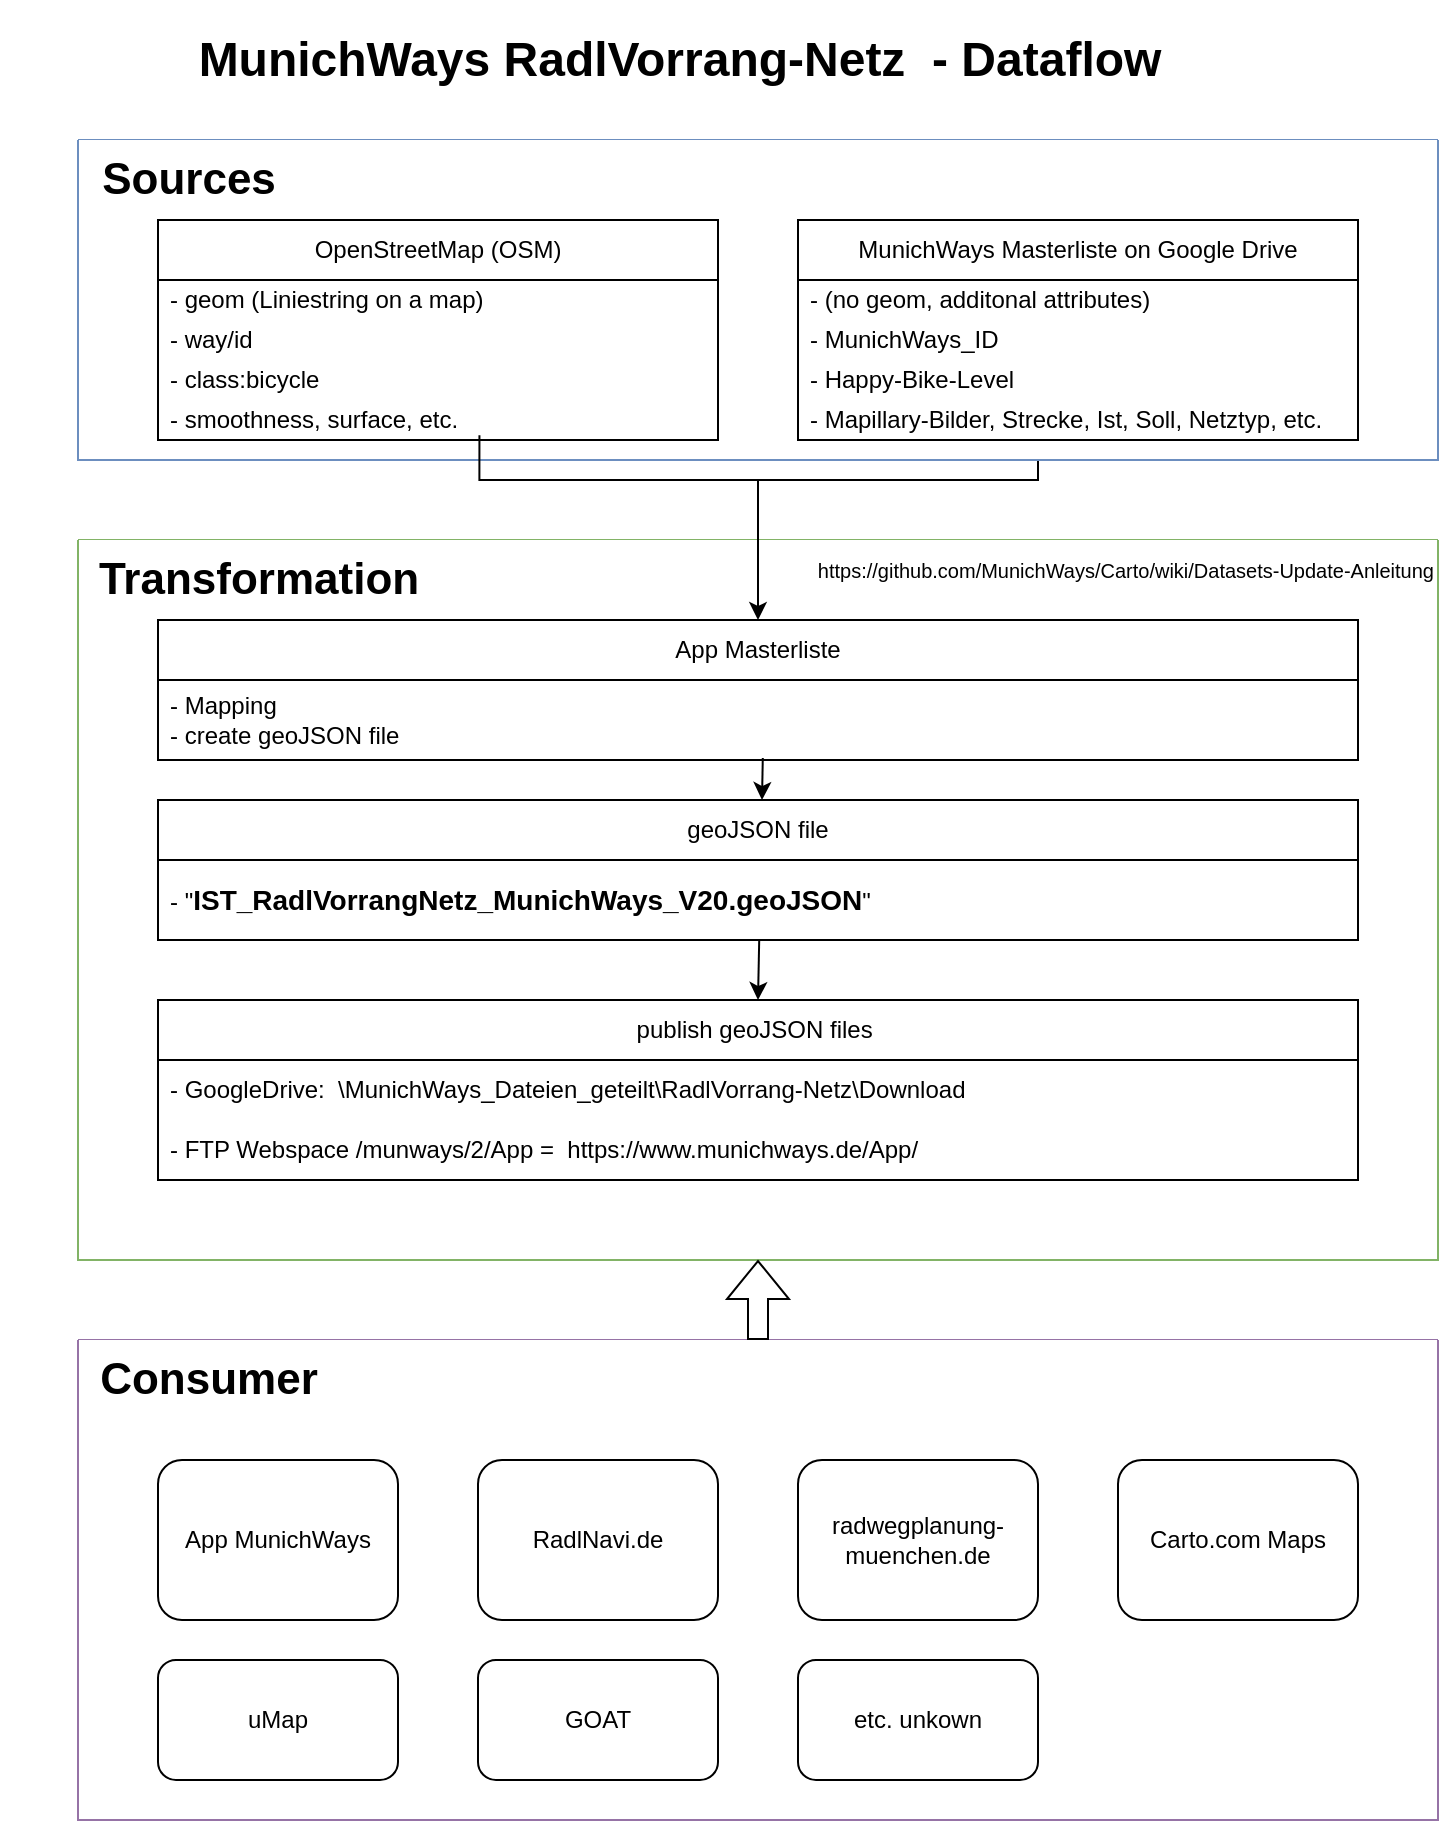<mxfile version="22.1.18" type="github">
  <diagram name="Seite-1" id="1gigDWmgY16nIXidn-Pi">
    <mxGraphModel dx="916" dy="494" grid="1" gridSize="10" guides="1" tooltips="1" connect="1" arrows="1" fold="1" page="1" pageScale="1" pageWidth="827" pageHeight="1169" math="0" shadow="0">
      <root>
        <mxCell id="0" />
        <mxCell id="1" parent="0" />
        <mxCell id="Gjcdm5e2cdCdozhZfkkM-72" value="" style="edgeStyle=orthogonalEdgeStyle;rounded=0;orthogonalLoop=1;jettySize=auto;html=1;entryX=0.5;entryY=0;entryDx=0;entryDy=0;" parent="1" source="Gjcdm5e2cdCdozhZfkkM-10" target="Gjcdm5e2cdCdozhZfkkM-66" edge="1">
          <mxGeometry relative="1" as="geometry">
            <Array as="points">
              <mxPoint x="559" y="250" />
              <mxPoint x="419" y="250" />
            </Array>
          </mxGeometry>
        </mxCell>
        <mxCell id="Gjcdm5e2cdCdozhZfkkM-23" value="" style="swimlane;startSize=0;fillColor=#dae8fc;strokeColor=#6c8ebf;fillStyle=auto;gradientColor=none;swimlaneFillColor=default;" parent="1" vertex="1">
          <mxGeometry x="79" y="80" width="680" height="160" as="geometry" />
        </mxCell>
        <mxCell id="Gjcdm5e2cdCdozhZfkkM-24" value="&lt;b&gt;&lt;font style=&quot;font-size: 22px;&quot;&gt;Sources&lt;/font&gt;&lt;/b&gt;" style="text;html=1;align=center;verticalAlign=middle;resizable=0;points=[];autosize=1;strokeColor=none;fillColor=none;" parent="Gjcdm5e2cdCdozhZfkkM-23" vertex="1">
          <mxGeometry width="110" height="40" as="geometry" />
        </mxCell>
        <mxCell id="Gjcdm5e2cdCdozhZfkkM-4" value="OpenStreetMap (OSM)" style="swimlane;fontStyle=0;childLayout=stackLayout;horizontal=1;startSize=30;horizontalStack=0;resizeParent=1;resizeParentMax=0;resizeLast=0;collapsible=1;marginBottom=0;whiteSpace=wrap;html=1;" parent="Gjcdm5e2cdCdozhZfkkM-23" vertex="1">
          <mxGeometry x="40" y="40" width="280" height="110" as="geometry" />
        </mxCell>
        <mxCell id="Gjcdm5e2cdCdozhZfkkM-5" value="- geom (Liniestring on a map)" style="text;strokeColor=none;fillColor=none;align=left;verticalAlign=middle;spacingLeft=4;spacingRight=4;overflow=hidden;points=[[0,0.5],[1,0.5]];portConstraint=eastwest;rotatable=0;whiteSpace=wrap;html=1;" parent="Gjcdm5e2cdCdozhZfkkM-4" vertex="1">
          <mxGeometry y="30" width="280" height="20" as="geometry" />
        </mxCell>
        <mxCell id="Gjcdm5e2cdCdozhZfkkM-6" value="- way/id" style="text;strokeColor=none;fillColor=none;align=left;verticalAlign=middle;spacingLeft=4;spacingRight=4;overflow=hidden;points=[[0,0.5],[1,0.5]];portConstraint=eastwest;rotatable=0;whiteSpace=wrap;html=1;" parent="Gjcdm5e2cdCdozhZfkkM-4" vertex="1">
          <mxGeometry y="50" width="280" height="20" as="geometry" />
        </mxCell>
        <mxCell id="Gjcdm5e2cdCdozhZfkkM-9" value="- class:bicycle" style="text;strokeColor=none;fillColor=none;align=left;verticalAlign=middle;spacingLeft=4;spacingRight=4;overflow=hidden;points=[[0,0.5],[1,0.5]];portConstraint=eastwest;rotatable=0;whiteSpace=wrap;html=1;" parent="Gjcdm5e2cdCdozhZfkkM-4" vertex="1">
          <mxGeometry y="70" width="280" height="20" as="geometry" />
        </mxCell>
        <mxCell id="Gjcdm5e2cdCdozhZfkkM-7" value="- smoothness, surface, etc." style="text;strokeColor=none;fillColor=none;align=left;verticalAlign=middle;spacingLeft=4;spacingRight=4;overflow=hidden;points=[[0,0.5],[1,0.5]];portConstraint=eastwest;rotatable=0;whiteSpace=wrap;html=1;" parent="Gjcdm5e2cdCdozhZfkkM-4" vertex="1">
          <mxGeometry y="90" width="280" height="20" as="geometry" />
        </mxCell>
        <mxCell id="Gjcdm5e2cdCdozhZfkkM-10" value="MunichWays Masterliste on Google Drive" style="swimlane;fontStyle=0;childLayout=stackLayout;horizontal=1;startSize=30;horizontalStack=0;resizeParent=1;resizeParentMax=0;resizeLast=0;collapsible=1;marginBottom=0;whiteSpace=wrap;html=1;" parent="Gjcdm5e2cdCdozhZfkkM-23" vertex="1">
          <mxGeometry x="360" y="40" width="280" height="110" as="geometry" />
        </mxCell>
        <mxCell id="Gjcdm5e2cdCdozhZfkkM-12" value="- (no geom, additonal attributes)" style="text;strokeColor=none;fillColor=none;align=left;verticalAlign=middle;spacingLeft=4;spacingRight=4;overflow=hidden;points=[[0,0.5],[1,0.5]];portConstraint=eastwest;rotatable=0;whiteSpace=wrap;html=1;" parent="Gjcdm5e2cdCdozhZfkkM-10" vertex="1">
          <mxGeometry y="30" width="280" height="20" as="geometry" />
        </mxCell>
        <mxCell id="Gjcdm5e2cdCdozhZfkkM-13" value="- MunichWays_ID" style="text;strokeColor=none;fillColor=none;align=left;verticalAlign=middle;spacingLeft=4;spacingRight=4;overflow=hidden;points=[[0,0.5],[1,0.5]];portConstraint=eastwest;rotatable=0;whiteSpace=wrap;html=1;" parent="Gjcdm5e2cdCdozhZfkkM-10" vertex="1">
          <mxGeometry y="50" width="280" height="20" as="geometry" />
        </mxCell>
        <mxCell id="Gjcdm5e2cdCdozhZfkkM-14" value="- Happy-Bike-Level" style="text;strokeColor=none;fillColor=none;align=left;verticalAlign=middle;spacingLeft=4;spacingRight=4;overflow=hidden;points=[[0,0.5],[1,0.5]];portConstraint=eastwest;rotatable=0;whiteSpace=wrap;html=1;" parent="Gjcdm5e2cdCdozhZfkkM-10" vertex="1">
          <mxGeometry y="70" width="280" height="20" as="geometry" />
        </mxCell>
        <mxCell id="Gjcdm5e2cdCdozhZfkkM-15" value="- Mapillary-Bilder, Strecke, Ist, Soll, Netztyp, etc." style="text;strokeColor=none;fillColor=none;align=left;verticalAlign=middle;spacingLeft=4;spacingRight=4;overflow=hidden;points=[[0,0.5],[1,0.5]];portConstraint=eastwest;rotatable=0;whiteSpace=wrap;html=1;" parent="Gjcdm5e2cdCdozhZfkkM-10" vertex="1">
          <mxGeometry y="90" width="280" height="20" as="geometry" />
        </mxCell>
        <mxCell id="Gjcdm5e2cdCdozhZfkkM-38" value="" style="swimlane;startSize=0;fillColor=#e1d5e7;strokeColor=#9673a6;swimlaneFillColor=default;" parent="1" vertex="1">
          <mxGeometry x="79" y="680" width="680" height="240" as="geometry" />
        </mxCell>
        <mxCell id="Gjcdm5e2cdCdozhZfkkM-39" value="&lt;font style=&quot;font-size: 22px;&quot;&gt;&lt;b&gt;Consumer&lt;/b&gt;&lt;/font&gt;" style="text;html=1;align=center;verticalAlign=middle;resizable=0;points=[];autosize=1;strokeColor=none;fillColor=none;" parent="Gjcdm5e2cdCdozhZfkkM-38" vertex="1">
          <mxGeometry width="130" height="40" as="geometry" />
        </mxCell>
        <mxCell id="Gjcdm5e2cdCdozhZfkkM-44" value="App MunichWays" style="rounded=1;whiteSpace=wrap;html=1;" parent="Gjcdm5e2cdCdozhZfkkM-38" vertex="1">
          <mxGeometry x="40" y="60" width="120" height="80" as="geometry" />
        </mxCell>
        <mxCell id="Gjcdm5e2cdCdozhZfkkM-45" value="RadlNavi.de" style="rounded=1;whiteSpace=wrap;html=1;" parent="Gjcdm5e2cdCdozhZfkkM-38" vertex="1">
          <mxGeometry x="200" y="60" width="120" height="80" as="geometry" />
        </mxCell>
        <mxCell id="Gjcdm5e2cdCdozhZfkkM-46" value="Carto.com Maps" style="rounded=1;whiteSpace=wrap;html=1;" parent="Gjcdm5e2cdCdozhZfkkM-38" vertex="1">
          <mxGeometry x="520" y="60" width="120" height="80" as="geometry" />
        </mxCell>
        <mxCell id="Gjcdm5e2cdCdozhZfkkM-47" value="radwegplanung-muenchen.de" style="rounded=1;whiteSpace=wrap;html=1;" parent="Gjcdm5e2cdCdozhZfkkM-38" vertex="1">
          <mxGeometry x="360" y="60" width="120" height="80" as="geometry" />
        </mxCell>
        <mxCell id="Gjcdm5e2cdCdozhZfkkM-87" value="uMap" style="rounded=1;whiteSpace=wrap;html=1;" parent="Gjcdm5e2cdCdozhZfkkM-38" vertex="1">
          <mxGeometry x="40" y="160" width="120" height="60" as="geometry" />
        </mxCell>
        <mxCell id="Gjcdm5e2cdCdozhZfkkM-88" value="etc. unkown" style="rounded=1;whiteSpace=wrap;html=1;" parent="Gjcdm5e2cdCdozhZfkkM-38" vertex="1">
          <mxGeometry x="360" y="160" width="120" height="60" as="geometry" />
        </mxCell>
        <mxCell id="Gjcdm5e2cdCdozhZfkkM-89" value="GOAT" style="rounded=1;whiteSpace=wrap;html=1;" parent="Gjcdm5e2cdCdozhZfkkM-38" vertex="1">
          <mxGeometry x="200" y="160" width="120" height="60" as="geometry" />
        </mxCell>
        <mxCell id="Gjcdm5e2cdCdozhZfkkM-48" value="" style="swimlane;startSize=0;fillColor=#d5e8d4;strokeColor=#82b366;swimlaneFillColor=default;" parent="1" vertex="1">
          <mxGeometry x="79" y="280" width="680" height="360" as="geometry" />
        </mxCell>
        <mxCell id="Gjcdm5e2cdCdozhZfkkM-50" value="&lt;b&gt;&lt;font style=&quot;font-size: 22px;&quot;&gt;Transformation&lt;/font&gt;&lt;/b&gt;" style="text;html=1;align=center;verticalAlign=middle;resizable=0;points=[];autosize=1;strokeColor=none;fillColor=none;" parent="Gjcdm5e2cdCdozhZfkkM-48" vertex="1">
          <mxGeometry width="180" height="40" as="geometry" />
        </mxCell>
        <mxCell id="Gjcdm5e2cdCdozhZfkkM-51" value="geoJSON file" style="swimlane;fontStyle=0;childLayout=stackLayout;horizontal=1;startSize=30;horizontalStack=0;resizeParent=1;resizeParentMax=0;resizeLast=0;collapsible=1;marginBottom=0;whiteSpace=wrap;html=1;" parent="Gjcdm5e2cdCdozhZfkkM-48" vertex="1">
          <mxGeometry x="40" y="130" width="600" height="70" as="geometry" />
        </mxCell>
        <mxCell id="Gjcdm5e2cdCdozhZfkkM-52" value="- &quot;&lt;b&gt;&lt;font style=&quot;font-size: 14px;&quot;&gt;IST_RadlVorrangNetz_MunichWays_V20.geoJSON&lt;/font&gt;&lt;/b&gt;&quot;" style="text;strokeColor=none;fillColor=none;align=left;verticalAlign=middle;spacingLeft=4;spacingRight=4;overflow=hidden;points=[[0,0.5],[1,0.5]];portConstraint=eastwest;rotatable=0;whiteSpace=wrap;html=1;" parent="Gjcdm5e2cdCdozhZfkkM-51" vertex="1">
          <mxGeometry y="30" width="600" height="40" as="geometry" />
        </mxCell>
        <mxCell id="Gjcdm5e2cdCdozhZfkkM-66" value="App Masterliste" style="swimlane;fontStyle=0;childLayout=stackLayout;horizontal=1;startSize=30;horizontalStack=0;resizeParent=1;resizeParentMax=0;resizeLast=0;collapsible=1;marginBottom=0;whiteSpace=wrap;html=1;" parent="Gjcdm5e2cdCdozhZfkkM-48" vertex="1">
          <mxGeometry x="40" y="40" width="600" height="70" as="geometry" />
        </mxCell>
        <mxCell id="Gjcdm5e2cdCdozhZfkkM-67" value="- Mapping&lt;br&gt;- create geoJSON file" style="text;strokeColor=none;fillColor=none;align=left;verticalAlign=middle;spacingLeft=4;spacingRight=4;overflow=hidden;points=[[0,0.5],[1,0.5]];portConstraint=eastwest;rotatable=0;whiteSpace=wrap;html=1;" parent="Gjcdm5e2cdCdozhZfkkM-66" vertex="1">
          <mxGeometry y="30" width="600" height="40" as="geometry" />
        </mxCell>
        <mxCell id="Gjcdm5e2cdCdozhZfkkM-75" value="publish geoJSON files&amp;nbsp;" style="swimlane;fontStyle=0;childLayout=stackLayout;horizontal=1;startSize=30;horizontalStack=0;resizeParent=1;resizeParentMax=0;resizeLast=0;collapsible=1;marginBottom=0;whiteSpace=wrap;html=1;" parent="Gjcdm5e2cdCdozhZfkkM-48" vertex="1">
          <mxGeometry x="40" y="230" width="600" height="90" as="geometry" />
        </mxCell>
        <mxCell id="Gjcdm5e2cdCdozhZfkkM-76" value="- GoogleDrive:&amp;nbsp; \MunichWays_Dateien_geteilt\RadlVorrang-Netz\Download&amp;nbsp;" style="text;strokeColor=none;fillColor=none;align=left;verticalAlign=middle;spacingLeft=4;spacingRight=4;overflow=hidden;points=[[0,0.5],[1,0.5]];portConstraint=eastwest;rotatable=0;whiteSpace=wrap;html=1;" parent="Gjcdm5e2cdCdozhZfkkM-75" vertex="1">
          <mxGeometry y="30" width="600" height="30" as="geometry" />
        </mxCell>
        <mxCell id="Gjcdm5e2cdCdozhZfkkM-77" value="- FTP Webspace /munways/2/App =&amp;nbsp; https://www.munichways.de/App/&amp;nbsp;" style="text;strokeColor=none;fillColor=none;align=left;verticalAlign=middle;spacingLeft=4;spacingRight=4;overflow=hidden;points=[[0,0.5],[1,0.5]];portConstraint=eastwest;rotatable=0;whiteSpace=wrap;html=1;" parent="Gjcdm5e2cdCdozhZfkkM-75" vertex="1">
          <mxGeometry y="60" width="600" height="30" as="geometry" />
        </mxCell>
        <mxCell id="P5JjprqfyT6lThhLO7mP-68" value="" style="endArrow=classic;html=1;rounded=0;exitX=0.504;exitY=0.975;exitDx=0;exitDy=0;exitPerimeter=0;" edge="1" parent="Gjcdm5e2cdCdozhZfkkM-48" source="Gjcdm5e2cdCdozhZfkkM-67">
          <mxGeometry width="50" height="50" relative="1" as="geometry">
            <mxPoint x="325" y="220" as="sourcePoint" />
            <mxPoint x="342" y="130" as="targetPoint" />
          </mxGeometry>
        </mxCell>
        <mxCell id="P5JjprqfyT6lThhLO7mP-70" value="" style="endArrow=classic;html=1;rounded=0;exitX=0.501;exitY=1.006;exitDx=0;exitDy=0;exitPerimeter=0;entryX=0.5;entryY=0;entryDx=0;entryDy=0;" edge="1" parent="Gjcdm5e2cdCdozhZfkkM-48" source="Gjcdm5e2cdCdozhZfkkM-52" target="Gjcdm5e2cdCdozhZfkkM-75">
          <mxGeometry width="50" height="50" relative="1" as="geometry">
            <mxPoint x="390" y="310" as="sourcePoint" />
            <mxPoint x="440" y="260" as="targetPoint" />
          </mxGeometry>
        </mxCell>
        <mxCell id="P5JjprqfyT6lThhLO7mP-72" value="&lt;font style=&quot;font-size: 10px;&quot;&gt;https://github.com/MunichWays/Carto/wiki/Datasets-Update-Anleitung&lt;/font&gt;" style="text;html=1;strokeColor=none;fillColor=none;align=right;verticalAlign=middle;whiteSpace=wrap;rounded=0;" vertex="1" parent="Gjcdm5e2cdCdozhZfkkM-48">
          <mxGeometry x="270" width="410" height="30" as="geometry" />
        </mxCell>
        <mxCell id="Gjcdm5e2cdCdozhZfkkM-49" style="edgeStyle=orthogonalEdgeStyle;rounded=0;orthogonalLoop=1;jettySize=auto;html=1;exitX=0.5;exitY=1;exitDx=0;exitDy=0;" parent="1" source="Gjcdm5e2cdCdozhZfkkM-23" target="Gjcdm5e2cdCdozhZfkkM-23" edge="1">
          <mxGeometry relative="1" as="geometry" />
        </mxCell>
        <mxCell id="Gjcdm5e2cdCdozhZfkkM-57" value="" style="edgeStyle=orthogonalEdgeStyle;rounded=0;orthogonalLoop=1;jettySize=auto;html=1;exitX=0.574;exitY=0.884;exitDx=0;exitDy=0;exitPerimeter=0;entryX=0.5;entryY=0;entryDx=0;entryDy=0;" parent="1" source="Gjcdm5e2cdCdozhZfkkM-7" target="Gjcdm5e2cdCdozhZfkkM-66" edge="1">
          <mxGeometry relative="1" as="geometry">
            <Array as="points">
              <mxPoint x="280" y="250" />
              <mxPoint x="419" y="250" />
            </Array>
            <mxPoint x="399" y="310" as="targetPoint" />
          </mxGeometry>
        </mxCell>
        <mxCell id="P5JjprqfyT6lThhLO7mP-66" value="&lt;h1&gt;MunichWays RadlVorrang-Netz&amp;nbsp; - Dataflow&lt;/h1&gt;" style="text;html=1;strokeColor=none;fillColor=none;spacing=5;spacingTop=-20;whiteSpace=wrap;overflow=hidden;rounded=0;align=center;" vertex="1" parent="1">
          <mxGeometry x="40" y="20" width="680" height="50" as="geometry" />
        </mxCell>
        <mxCell id="P5JjprqfyT6lThhLO7mP-71" value="" style="shape=flexArrow;endArrow=classic;html=1;rounded=0;entryX=0.5;entryY=1;entryDx=0;entryDy=0;exitX=0.5;exitY=0;exitDx=0;exitDy=0;" edge="1" parent="1" source="Gjcdm5e2cdCdozhZfkkM-38">
          <mxGeometry width="50" height="50" relative="1" as="geometry">
            <mxPoint x="430" y="680" as="sourcePoint" />
            <mxPoint x="419" y="640" as="targetPoint" />
          </mxGeometry>
        </mxCell>
      </root>
    </mxGraphModel>
  </diagram>
</mxfile>
